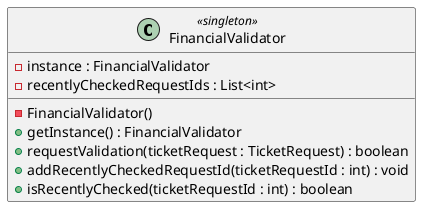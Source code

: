 @startuml FinancialValidator
class FinancialValidator {
    - instance : FinancialValidator
    - recentlyCheckedRequestIds : List<int>
    - FinancialValidator()
    + getInstance() : FinancialValidator
    + requestValidation(ticketRequest : TicketRequest) : boolean
    + addRecentlyCheckedRequestId(ticketRequestId : int) : void
    + isRecentlyChecked(ticketRequestId : int) : boolean
}

FinancialValidator <<singleton>>
@enduml
